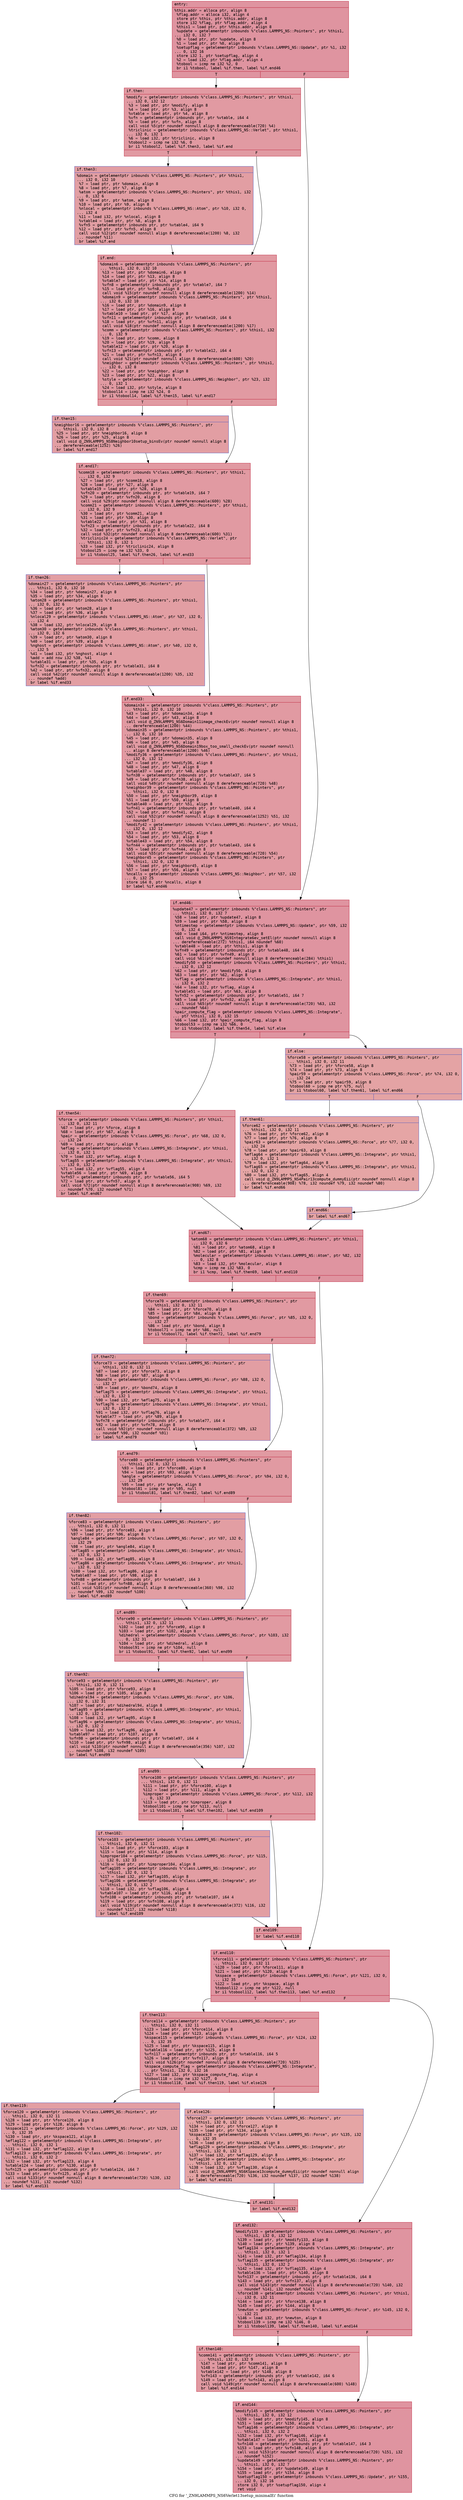 digraph "CFG for '_ZN9LAMMPS_NS6Verlet13setup_minimalEi' function" {
	label="CFG for '_ZN9LAMMPS_NS6Verlet13setup_minimalEi' function";

	Node0x55f561286070 [shape=record,color="#b70d28ff", style=filled, fillcolor="#b70d2870" fontname="Courier",label="{entry:\l|  %this.addr = alloca ptr, align 8\l  %flag.addr = alloca i32, align 4\l  store ptr %this, ptr %this.addr, align 8\l  store i32 %flag, ptr %flag.addr, align 4\l  %this1 = load ptr, ptr %this.addr, align 8\l  %update = getelementptr inbounds %\"class.LAMMPS_NS::Pointers\", ptr %this1,\l... i32 0, i32 7\l  %0 = load ptr, ptr %update, align 8\l  %1 = load ptr, ptr %0, align 8\l  %setupflag = getelementptr inbounds %\"class.LAMMPS_NS::Update\", ptr %1, i32\l... 0, i32 16\l  store i32 1, ptr %setupflag, align 4\l  %2 = load i32, ptr %flag.addr, align 4\l  %tobool = icmp ne i32 %2, 0\l  br i1 %tobool, label %if.then, label %if.end46\l|{<s0>T|<s1>F}}"];
	Node0x55f561286070:s0 -> Node0x55f561286460[tooltip="entry -> if.then\nProbability 62.50%" ];
	Node0x55f561286070:s1 -> Node0x55f5612864d0[tooltip="entry -> if.end46\nProbability 37.50%" ];
	Node0x55f561286460 [shape=record,color="#b70d28ff", style=filled, fillcolor="#bb1b2c70" fontname="Courier",label="{if.then:\l|  %modify = getelementptr inbounds %\"class.LAMMPS_NS::Pointers\", ptr %this1,\l... i32 0, i32 12\l  %3 = load ptr, ptr %modify, align 8\l  %4 = load ptr, ptr %3, align 8\l  %vtable = load ptr, ptr %4, align 8\l  %vfn = getelementptr inbounds ptr, ptr %vtable, i64 4\l  %5 = load ptr, ptr %vfn, align 8\l  call void %5(ptr noundef nonnull align 8 dereferenceable(720) %4)\l  %triclinic = getelementptr inbounds %\"class.LAMMPS_NS::Verlet\", ptr %this1,\l... i32 0, i32 1\l  %6 = load i32, ptr %triclinic, align 8\l  %tobool2 = icmp ne i32 %6, 0\l  br i1 %tobool2, label %if.then3, label %if.end\l|{<s0>T|<s1>F}}"];
	Node0x55f561286460:s0 -> Node0x55f56128a100[tooltip="if.then -> if.then3\nProbability 62.50%" ];
	Node0x55f561286460:s1 -> Node0x55f56128a180[tooltip="if.then -> if.end\nProbability 37.50%" ];
	Node0x55f56128a100 [shape=record,color="#3d50c3ff", style=filled, fillcolor="#be242e70" fontname="Courier",label="{if.then3:\l|  %domain = getelementptr inbounds %\"class.LAMMPS_NS::Pointers\", ptr %this1,\l... i32 0, i32 10\l  %7 = load ptr, ptr %domain, align 8\l  %8 = load ptr, ptr %7, align 8\l  %atom = getelementptr inbounds %\"class.LAMMPS_NS::Pointers\", ptr %this1, i32\l... 0, i32 6\l  %9 = load ptr, ptr %atom, align 8\l  %10 = load ptr, ptr %9, align 8\l  %nlocal = getelementptr inbounds %\"class.LAMMPS_NS::Atom\", ptr %10, i32 0,\l... i32 4\l  %11 = load i32, ptr %nlocal, align 8\l  %vtable4 = load ptr, ptr %8, align 8\l  %vfn5 = getelementptr inbounds ptr, ptr %vtable4, i64 9\l  %12 = load ptr, ptr %vfn5, align 8\l  call void %12(ptr noundef nonnull align 8 dereferenceable(1200) %8, i32\l... noundef %11)\l  br label %if.end\l}"];
	Node0x55f56128a100 -> Node0x55f56128a180[tooltip="if.then3 -> if.end\nProbability 100.00%" ];
	Node0x55f56128a180 [shape=record,color="#b70d28ff", style=filled, fillcolor="#bb1b2c70" fontname="Courier",label="{if.end:\l|  %domain6 = getelementptr inbounds %\"class.LAMMPS_NS::Pointers\", ptr\l... %this1, i32 0, i32 10\l  %13 = load ptr, ptr %domain6, align 8\l  %14 = load ptr, ptr %13, align 8\l  %vtable7 = load ptr, ptr %14, align 8\l  %vfn8 = getelementptr inbounds ptr, ptr %vtable7, i64 7\l  %15 = load ptr, ptr %vfn8, align 8\l  call void %15(ptr noundef nonnull align 8 dereferenceable(1200) %14)\l  %domain9 = getelementptr inbounds %\"class.LAMMPS_NS::Pointers\", ptr %this1,\l... i32 0, i32 10\l  %16 = load ptr, ptr %domain9, align 8\l  %17 = load ptr, ptr %16, align 8\l  %vtable10 = load ptr, ptr %17, align 8\l  %vfn11 = getelementptr inbounds ptr, ptr %vtable10, i64 6\l  %18 = load ptr, ptr %vfn11, align 8\l  call void %18(ptr noundef nonnull align 8 dereferenceable(1200) %17)\l  %comm = getelementptr inbounds %\"class.LAMMPS_NS::Pointers\", ptr %this1, i32\l... 0, i32 9\l  %19 = load ptr, ptr %comm, align 8\l  %20 = load ptr, ptr %19, align 8\l  %vtable12 = load ptr, ptr %20, align 8\l  %vfn13 = getelementptr inbounds ptr, ptr %vtable12, i64 4\l  %21 = load ptr, ptr %vfn13, align 8\l  call void %21(ptr noundef nonnull align 8 dereferenceable(600) %20)\l  %neighbor = getelementptr inbounds %\"class.LAMMPS_NS::Pointers\", ptr %this1,\l... i32 0, i32 8\l  %22 = load ptr, ptr %neighbor, align 8\l  %23 = load ptr, ptr %22, align 8\l  %style = getelementptr inbounds %\"class.LAMMPS_NS::Neighbor\", ptr %23, i32\l... 0, i32 1\l  %24 = load i32, ptr %style, align 8\l  %tobool14 = icmp ne i32 %24, 0\l  br i1 %tobool14, label %if.then15, label %if.end17\l|{<s0>T|<s1>F}}"];
	Node0x55f56128a180:s0 -> Node0x55f56128bef0[tooltip="if.end -> if.then15\nProbability 62.50%" ];
	Node0x55f56128a180:s1 -> Node0x55f56128bf70[tooltip="if.end -> if.end17\nProbability 37.50%" ];
	Node0x55f56128bef0 [shape=record,color="#3d50c3ff", style=filled, fillcolor="#be242e70" fontname="Courier",label="{if.then15:\l|  %neighbor16 = getelementptr inbounds %\"class.LAMMPS_NS::Pointers\", ptr\l... %this1, i32 0, i32 8\l  %25 = load ptr, ptr %neighbor16, align 8\l  %26 = load ptr, ptr %25, align 8\l  call void @_ZN9LAMMPS_NS8Neighbor10setup_binsEv(ptr noundef nonnull align 8\l... dereferenceable(1252) %26)\l  br label %if.end17\l}"];
	Node0x55f56128bef0 -> Node0x55f56128bf70[tooltip="if.then15 -> if.end17\nProbability 100.00%" ];
	Node0x55f56128bf70 [shape=record,color="#b70d28ff", style=filled, fillcolor="#bb1b2c70" fontname="Courier",label="{if.end17:\l|  %comm18 = getelementptr inbounds %\"class.LAMMPS_NS::Pointers\", ptr %this1,\l... i32 0, i32 9\l  %27 = load ptr, ptr %comm18, align 8\l  %28 = load ptr, ptr %27, align 8\l  %vtable19 = load ptr, ptr %28, align 8\l  %vfn20 = getelementptr inbounds ptr, ptr %vtable19, i64 7\l  %29 = load ptr, ptr %vfn20, align 8\l  call void %29(ptr noundef nonnull align 8 dereferenceable(600) %28)\l  %comm21 = getelementptr inbounds %\"class.LAMMPS_NS::Pointers\", ptr %this1,\l... i32 0, i32 9\l  %30 = load ptr, ptr %comm21, align 8\l  %31 = load ptr, ptr %30, align 8\l  %vtable22 = load ptr, ptr %31, align 8\l  %vfn23 = getelementptr inbounds ptr, ptr %vtable22, i64 8\l  %32 = load ptr, ptr %vfn23, align 8\l  call void %32(ptr noundef nonnull align 8 dereferenceable(600) %31)\l  %triclinic24 = getelementptr inbounds %\"class.LAMMPS_NS::Verlet\", ptr\l... %this1, i32 0, i32 1\l  %33 = load i32, ptr %triclinic24, align 8\l  %tobool25 = icmp ne i32 %33, 0\l  br i1 %tobool25, label %if.then26, label %if.end33\l|{<s0>T|<s1>F}}"];
	Node0x55f56128bf70:s0 -> Node0x55f56128cfc0[tooltip="if.end17 -> if.then26\nProbability 62.50%" ];
	Node0x55f56128bf70:s1 -> Node0x55f56128d040[tooltip="if.end17 -> if.end33\nProbability 37.50%" ];
	Node0x55f56128cfc0 [shape=record,color="#3d50c3ff", style=filled, fillcolor="#be242e70" fontname="Courier",label="{if.then26:\l|  %domain27 = getelementptr inbounds %\"class.LAMMPS_NS::Pointers\", ptr\l... %this1, i32 0, i32 10\l  %34 = load ptr, ptr %domain27, align 8\l  %35 = load ptr, ptr %34, align 8\l  %atom28 = getelementptr inbounds %\"class.LAMMPS_NS::Pointers\", ptr %this1,\l... i32 0, i32 6\l  %36 = load ptr, ptr %atom28, align 8\l  %37 = load ptr, ptr %36, align 8\l  %nlocal29 = getelementptr inbounds %\"class.LAMMPS_NS::Atom\", ptr %37, i32 0,\l... i32 4\l  %38 = load i32, ptr %nlocal29, align 8\l  %atom30 = getelementptr inbounds %\"class.LAMMPS_NS::Pointers\", ptr %this1,\l... i32 0, i32 6\l  %39 = load ptr, ptr %atom30, align 8\l  %40 = load ptr, ptr %39, align 8\l  %nghost = getelementptr inbounds %\"class.LAMMPS_NS::Atom\", ptr %40, i32 0,\l... i32 5\l  %41 = load i32, ptr %nghost, align 4\l  %add = add nsw i32 %38, %41\l  %vtable31 = load ptr, ptr %35, align 8\l  %vfn32 = getelementptr inbounds ptr, ptr %vtable31, i64 8\l  %42 = load ptr, ptr %vfn32, align 8\l  call void %42(ptr noundef nonnull align 8 dereferenceable(1200) %35, i32\l... noundef %add)\l  br label %if.end33\l}"];
	Node0x55f56128cfc0 -> Node0x55f56128d040[tooltip="if.then26 -> if.end33\nProbability 100.00%" ];
	Node0x55f56128d040 [shape=record,color="#b70d28ff", style=filled, fillcolor="#bb1b2c70" fontname="Courier",label="{if.end33:\l|  %domain34 = getelementptr inbounds %\"class.LAMMPS_NS::Pointers\", ptr\l... %this1, i32 0, i32 10\l  %43 = load ptr, ptr %domain34, align 8\l  %44 = load ptr, ptr %43, align 8\l  call void @_ZN9LAMMPS_NS6Domain11image_checkEv(ptr noundef nonnull align 8\l... dereferenceable(1200) %44)\l  %domain35 = getelementptr inbounds %\"class.LAMMPS_NS::Pointers\", ptr %this1,\l... i32 0, i32 10\l  %45 = load ptr, ptr %domain35, align 8\l  %46 = load ptr, ptr %45, align 8\l  call void @_ZN9LAMMPS_NS6Domain19box_too_small_checkEv(ptr noundef nonnull\l... align 8 dereferenceable(1200) %46)\l  %modify36 = getelementptr inbounds %\"class.LAMMPS_NS::Pointers\", ptr %this1,\l... i32 0, i32 12\l  %47 = load ptr, ptr %modify36, align 8\l  %48 = load ptr, ptr %47, align 8\l  %vtable37 = load ptr, ptr %48, align 8\l  %vfn38 = getelementptr inbounds ptr, ptr %vtable37, i64 5\l  %49 = load ptr, ptr %vfn38, align 8\l  call void %49(ptr noundef nonnull align 8 dereferenceable(720) %48)\l  %neighbor39 = getelementptr inbounds %\"class.LAMMPS_NS::Pointers\", ptr\l... %this1, i32 0, i32 8\l  %50 = load ptr, ptr %neighbor39, align 8\l  %51 = load ptr, ptr %50, align 8\l  %vtable40 = load ptr, ptr %51, align 8\l  %vfn41 = getelementptr inbounds ptr, ptr %vtable40, i64 4\l  %52 = load ptr, ptr %vfn41, align 8\l  call void %52(ptr noundef nonnull align 8 dereferenceable(1252) %51, i32\l... noundef 1)\l  %modify42 = getelementptr inbounds %\"class.LAMMPS_NS::Pointers\", ptr %this1,\l... i32 0, i32 12\l  %53 = load ptr, ptr %modify42, align 8\l  %54 = load ptr, ptr %53, align 8\l  %vtable43 = load ptr, ptr %54, align 8\l  %vfn44 = getelementptr inbounds ptr, ptr %vtable43, i64 6\l  %55 = load ptr, ptr %vfn44, align 8\l  call void %55(ptr noundef nonnull align 8 dereferenceable(720) %54)\l  %neighbor45 = getelementptr inbounds %\"class.LAMMPS_NS::Pointers\", ptr\l... %this1, i32 0, i32 8\l  %56 = load ptr, ptr %neighbor45, align 8\l  %57 = load ptr, ptr %56, align 8\l  %ncalls = getelementptr inbounds %\"class.LAMMPS_NS::Neighbor\", ptr %57, i32\l... 0, i32 25\l  store i64 0, ptr %ncalls, align 8\l  br label %if.end46\l}"];
	Node0x55f56128d040 -> Node0x55f5612864d0[tooltip="if.end33 -> if.end46\nProbability 100.00%" ];
	Node0x55f5612864d0 [shape=record,color="#b70d28ff", style=filled, fillcolor="#b70d2870" fontname="Courier",label="{if.end46:\l|  %update47 = getelementptr inbounds %\"class.LAMMPS_NS::Pointers\", ptr\l... %this1, i32 0, i32 7\l  %58 = load ptr, ptr %update47, align 8\l  %59 = load ptr, ptr %58, align 8\l  %ntimestep = getelementptr inbounds %\"class.LAMMPS_NS::Update\", ptr %59, i32\l... 0, i32 4\l  %60 = load i64, ptr %ntimestep, align 8\l  call void @_ZN9LAMMPS_NS9Integrate6ev_setEl(ptr noundef nonnull align 8\l... dereferenceable(272) %this1, i64 noundef %60)\l  %vtable48 = load ptr, ptr %this1, align 8\l  %vfn49 = getelementptr inbounds ptr, ptr %vtable48, i64 6\l  %61 = load ptr, ptr %vfn49, align 8\l  call void %61(ptr noundef nonnull align 8 dereferenceable(284) %this1)\l  %modify50 = getelementptr inbounds %\"class.LAMMPS_NS::Pointers\", ptr %this1,\l... i32 0, i32 12\l  %62 = load ptr, ptr %modify50, align 8\l  %63 = load ptr, ptr %62, align 8\l  %vflag = getelementptr inbounds %\"class.LAMMPS_NS::Integrate\", ptr %this1,\l... i32 0, i32 2\l  %64 = load i32, ptr %vflag, align 4\l  %vtable51 = load ptr, ptr %63, align 8\l  %vfn52 = getelementptr inbounds ptr, ptr %vtable51, i64 7\l  %65 = load ptr, ptr %vfn52, align 8\l  call void %65(ptr noundef nonnull align 8 dereferenceable(720) %63, i32\l... noundef %64)\l  %pair_compute_flag = getelementptr inbounds %\"class.LAMMPS_NS::Integrate\",\l... ptr %this1, i32 0, i32 15\l  %66 = load i32, ptr %pair_compute_flag, align 8\l  %tobool53 = icmp ne i32 %66, 0\l  br i1 %tobool53, label %if.then54, label %if.else\l|{<s0>T|<s1>F}}"];
	Node0x55f5612864d0:s0 -> Node0x55f5612913d0[tooltip="if.end46 -> if.then54\nProbability 62.50%" ];
	Node0x55f5612864d0:s1 -> Node0x55f561291420[tooltip="if.end46 -> if.else\nProbability 37.50%" ];
	Node0x55f5612913d0 [shape=record,color="#b70d28ff", style=filled, fillcolor="#bb1b2c70" fontname="Courier",label="{if.then54:\l|  %force = getelementptr inbounds %\"class.LAMMPS_NS::Pointers\", ptr %this1,\l... i32 0, i32 11\l  %67 = load ptr, ptr %force, align 8\l  %68 = load ptr, ptr %67, align 8\l  %pair = getelementptr inbounds %\"class.LAMMPS_NS::Force\", ptr %68, i32 0,\l... i32 24\l  %69 = load ptr, ptr %pair, align 8\l  %eflag = getelementptr inbounds %\"class.LAMMPS_NS::Integrate\", ptr %this1,\l... i32 0, i32 1\l  %70 = load i32, ptr %eflag, align 8\l  %vflag55 = getelementptr inbounds %\"class.LAMMPS_NS::Integrate\", ptr %this1,\l... i32 0, i32 2\l  %71 = load i32, ptr %vflag55, align 4\l  %vtable56 = load ptr, ptr %69, align 8\l  %vfn57 = getelementptr inbounds ptr, ptr %vtable56, i64 5\l  %72 = load ptr, ptr %vfn57, align 8\l  call void %72(ptr noundef nonnull align 8 dereferenceable(908) %69, i32\l... noundef %70, i32 noundef %71)\l  br label %if.end67\l}"];
	Node0x55f5612913d0 -> Node0x55f561291d80[tooltip="if.then54 -> if.end67\nProbability 100.00%" ];
	Node0x55f561291420 [shape=record,color="#3d50c3ff", style=filled, fillcolor="#c32e3170" fontname="Courier",label="{if.else:\l|  %force58 = getelementptr inbounds %\"class.LAMMPS_NS::Pointers\", ptr\l... %this1, i32 0, i32 11\l  %73 = load ptr, ptr %force58, align 8\l  %74 = load ptr, ptr %73, align 8\l  %pair59 = getelementptr inbounds %\"class.LAMMPS_NS::Force\", ptr %74, i32 0,\l... i32 24\l  %75 = load ptr, ptr %pair59, align 8\l  %tobool60 = icmp ne ptr %75, null\l  br i1 %tobool60, label %if.then61, label %if.end66\l|{<s0>T|<s1>F}}"];
	Node0x55f561291420:s0 -> Node0x55f561292200[tooltip="if.else -> if.then61\nProbability 62.50%" ];
	Node0x55f561291420:s1 -> Node0x55f561292280[tooltip="if.else -> if.end66\nProbability 37.50%" ];
	Node0x55f561292200 [shape=record,color="#3d50c3ff", style=filled, fillcolor="#c5333470" fontname="Courier",label="{if.then61:\l|  %force62 = getelementptr inbounds %\"class.LAMMPS_NS::Pointers\", ptr\l... %this1, i32 0, i32 11\l  %76 = load ptr, ptr %force62, align 8\l  %77 = load ptr, ptr %76, align 8\l  %pair63 = getelementptr inbounds %\"class.LAMMPS_NS::Force\", ptr %77, i32 0,\l... i32 24\l  %78 = load ptr, ptr %pair63, align 8\l  %eflag64 = getelementptr inbounds %\"class.LAMMPS_NS::Integrate\", ptr %this1,\l... i32 0, i32 1\l  %79 = load i32, ptr %eflag64, align 8\l  %vflag65 = getelementptr inbounds %\"class.LAMMPS_NS::Integrate\", ptr %this1,\l... i32 0, i32 2\l  %80 = load i32, ptr %vflag65, align 4\l  call void @_ZN9LAMMPS_NS4Pair13compute_dummyEii(ptr noundef nonnull align 8\l... dereferenceable(908) %78, i32 noundef %79, i32 noundef %80)\l  br label %if.end66\l}"];
	Node0x55f561292200 -> Node0x55f561292280[tooltip="if.then61 -> if.end66\nProbability 100.00%" ];
	Node0x55f561292280 [shape=record,color="#3d50c3ff", style=filled, fillcolor="#c32e3170" fontname="Courier",label="{if.end66:\l|  br label %if.end67\l}"];
	Node0x55f561292280 -> Node0x55f561291d80[tooltip="if.end66 -> if.end67\nProbability 100.00%" ];
	Node0x55f561291d80 [shape=record,color="#b70d28ff", style=filled, fillcolor="#b70d2870" fontname="Courier",label="{if.end67:\l|  %atom68 = getelementptr inbounds %\"class.LAMMPS_NS::Pointers\", ptr %this1,\l... i32 0, i32 6\l  %81 = load ptr, ptr %atom68, align 8\l  %82 = load ptr, ptr %81, align 8\l  %molecular = getelementptr inbounds %\"class.LAMMPS_NS::Atom\", ptr %82, i32\l... 0, i32 8\l  %83 = load i32, ptr %molecular, align 8\l  %cmp = icmp ne i32 %83, 0\l  br i1 %cmp, label %if.then69, label %if.end110\l|{<s0>T|<s1>F}}"];
	Node0x55f561291d80:s0 -> Node0x55f56128d810[tooltip="if.end67 -> if.then69\nProbability 62.50%" ];
	Node0x55f561291d80:s1 -> Node0x55f561293660[tooltip="if.end67 -> if.end110\nProbability 37.50%" ];
	Node0x55f56128d810 [shape=record,color="#b70d28ff", style=filled, fillcolor="#bb1b2c70" fontname="Courier",label="{if.then69:\l|  %force70 = getelementptr inbounds %\"class.LAMMPS_NS::Pointers\", ptr\l... %this1, i32 0, i32 11\l  %84 = load ptr, ptr %force70, align 8\l  %85 = load ptr, ptr %84, align 8\l  %bond = getelementptr inbounds %\"class.LAMMPS_NS::Force\", ptr %85, i32 0,\l... i32 27\l  %86 = load ptr, ptr %bond, align 8\l  %tobool71 = icmp ne ptr %86, null\l  br i1 %tobool71, label %if.then72, label %if.end79\l|{<s0>T|<s1>F}}"];
	Node0x55f56128d810:s0 -> Node0x55f561293b70[tooltip="if.then69 -> if.then72\nProbability 62.50%" ];
	Node0x55f56128d810:s1 -> Node0x55f561293bf0[tooltip="if.then69 -> if.end79\nProbability 37.50%" ];
	Node0x55f561293b70 [shape=record,color="#3d50c3ff", style=filled, fillcolor="#be242e70" fontname="Courier",label="{if.then72:\l|  %force73 = getelementptr inbounds %\"class.LAMMPS_NS::Pointers\", ptr\l... %this1, i32 0, i32 11\l  %87 = load ptr, ptr %force73, align 8\l  %88 = load ptr, ptr %87, align 8\l  %bond74 = getelementptr inbounds %\"class.LAMMPS_NS::Force\", ptr %88, i32 0,\l... i32 27\l  %89 = load ptr, ptr %bond74, align 8\l  %eflag75 = getelementptr inbounds %\"class.LAMMPS_NS::Integrate\", ptr %this1,\l... i32 0, i32 1\l  %90 = load i32, ptr %eflag75, align 8\l  %vflag76 = getelementptr inbounds %\"class.LAMMPS_NS::Integrate\", ptr %this1,\l... i32 0, i32 2\l  %91 = load i32, ptr %vflag76, align 4\l  %vtable77 = load ptr, ptr %89, align 8\l  %vfn78 = getelementptr inbounds ptr, ptr %vtable77, i64 4\l  %92 = load ptr, ptr %vfn78, align 8\l  call void %92(ptr noundef nonnull align 8 dereferenceable(372) %89, i32\l... noundef %90, i32 noundef %91)\l  br label %if.end79\l}"];
	Node0x55f561293b70 -> Node0x55f561293bf0[tooltip="if.then72 -> if.end79\nProbability 100.00%" ];
	Node0x55f561293bf0 [shape=record,color="#b70d28ff", style=filled, fillcolor="#bb1b2c70" fontname="Courier",label="{if.end79:\l|  %force80 = getelementptr inbounds %\"class.LAMMPS_NS::Pointers\", ptr\l... %this1, i32 0, i32 11\l  %93 = load ptr, ptr %force80, align 8\l  %94 = load ptr, ptr %93, align 8\l  %angle = getelementptr inbounds %\"class.LAMMPS_NS::Force\", ptr %94, i32 0,\l... i32 29\l  %95 = load ptr, ptr %angle, align 8\l  %tobool81 = icmp ne ptr %95, null\l  br i1 %tobool81, label %if.then82, label %if.end89\l|{<s0>T|<s1>F}}"];
	Node0x55f561293bf0:s0 -> Node0x55f56128eb00[tooltip="if.end79 -> if.then82\nProbability 62.50%" ];
	Node0x55f561293bf0:s1 -> Node0x55f56128eb80[tooltip="if.end79 -> if.end89\nProbability 37.50%" ];
	Node0x55f56128eb00 [shape=record,color="#3d50c3ff", style=filled, fillcolor="#be242e70" fontname="Courier",label="{if.then82:\l|  %force83 = getelementptr inbounds %\"class.LAMMPS_NS::Pointers\", ptr\l... %this1, i32 0, i32 11\l  %96 = load ptr, ptr %force83, align 8\l  %97 = load ptr, ptr %96, align 8\l  %angle84 = getelementptr inbounds %\"class.LAMMPS_NS::Force\", ptr %97, i32 0,\l... i32 29\l  %98 = load ptr, ptr %angle84, align 8\l  %eflag85 = getelementptr inbounds %\"class.LAMMPS_NS::Integrate\", ptr %this1,\l... i32 0, i32 1\l  %99 = load i32, ptr %eflag85, align 8\l  %vflag86 = getelementptr inbounds %\"class.LAMMPS_NS::Integrate\", ptr %this1,\l... i32 0, i32 2\l  %100 = load i32, ptr %vflag86, align 4\l  %vtable87 = load ptr, ptr %98, align 8\l  %vfn88 = getelementptr inbounds ptr, ptr %vtable87, i64 3\l  %101 = load ptr, ptr %vfn88, align 8\l  call void %101(ptr noundef nonnull align 8 dereferenceable(360) %98, i32\l... noundef %99, i32 noundef %100)\l  br label %if.end89\l}"];
	Node0x55f56128eb00 -> Node0x55f56128eb80[tooltip="if.then82 -> if.end89\nProbability 100.00%" ];
	Node0x55f56128eb80 [shape=record,color="#b70d28ff", style=filled, fillcolor="#bb1b2c70" fontname="Courier",label="{if.end89:\l|  %force90 = getelementptr inbounds %\"class.LAMMPS_NS::Pointers\", ptr\l... %this1, i32 0, i32 11\l  %102 = load ptr, ptr %force90, align 8\l  %103 = load ptr, ptr %102, align 8\l  %dihedral = getelementptr inbounds %\"class.LAMMPS_NS::Force\", ptr %103, i32\l... 0, i32 31\l  %104 = load ptr, ptr %dihedral, align 8\l  %tobool91 = icmp ne ptr %104, null\l  br i1 %tobool91, label %if.then92, label %if.end99\l|{<s0>T|<s1>F}}"];
	Node0x55f56128eb80:s0 -> Node0x55f561296220[tooltip="if.end89 -> if.then92\nProbability 62.50%" ];
	Node0x55f56128eb80:s1 -> Node0x55f5612962a0[tooltip="if.end89 -> if.end99\nProbability 37.50%" ];
	Node0x55f561296220 [shape=record,color="#3d50c3ff", style=filled, fillcolor="#be242e70" fontname="Courier",label="{if.then92:\l|  %force93 = getelementptr inbounds %\"class.LAMMPS_NS::Pointers\", ptr\l... %this1, i32 0, i32 11\l  %105 = load ptr, ptr %force93, align 8\l  %106 = load ptr, ptr %105, align 8\l  %dihedral94 = getelementptr inbounds %\"class.LAMMPS_NS::Force\", ptr %106,\l... i32 0, i32 31\l  %107 = load ptr, ptr %dihedral94, align 8\l  %eflag95 = getelementptr inbounds %\"class.LAMMPS_NS::Integrate\", ptr %this1,\l... i32 0, i32 1\l  %108 = load i32, ptr %eflag95, align 8\l  %vflag96 = getelementptr inbounds %\"class.LAMMPS_NS::Integrate\", ptr %this1,\l... i32 0, i32 2\l  %109 = load i32, ptr %vflag96, align 4\l  %vtable97 = load ptr, ptr %107, align 8\l  %vfn98 = getelementptr inbounds ptr, ptr %vtable97, i64 4\l  %110 = load ptr, ptr %vfn98, align 8\l  call void %110(ptr noundef nonnull align 8 dereferenceable(356) %107, i32\l... noundef %108, i32 noundef %109)\l  br label %if.end99\l}"];
	Node0x55f561296220 -> Node0x55f5612962a0[tooltip="if.then92 -> if.end99\nProbability 100.00%" ];
	Node0x55f5612962a0 [shape=record,color="#b70d28ff", style=filled, fillcolor="#bb1b2c70" fontname="Courier",label="{if.end99:\l|  %force100 = getelementptr inbounds %\"class.LAMMPS_NS::Pointers\", ptr\l... %this1, i32 0, i32 11\l  %111 = load ptr, ptr %force100, align 8\l  %112 = load ptr, ptr %111, align 8\l  %improper = getelementptr inbounds %\"class.LAMMPS_NS::Force\", ptr %112, i32\l... 0, i32 33\l  %113 = load ptr, ptr %improper, align 8\l  %tobool101 = icmp ne ptr %113, null\l  br i1 %tobool101, label %if.then102, label %if.end109\l|{<s0>T|<s1>F}}"];
	Node0x55f5612962a0:s0 -> Node0x55f5612971b0[tooltip="if.end99 -> if.then102\nProbability 62.50%" ];
	Node0x55f5612962a0:s1 -> Node0x55f561297230[tooltip="if.end99 -> if.end109\nProbability 37.50%" ];
	Node0x55f5612971b0 [shape=record,color="#3d50c3ff", style=filled, fillcolor="#be242e70" fontname="Courier",label="{if.then102:\l|  %force103 = getelementptr inbounds %\"class.LAMMPS_NS::Pointers\", ptr\l... %this1, i32 0, i32 11\l  %114 = load ptr, ptr %force103, align 8\l  %115 = load ptr, ptr %114, align 8\l  %improper104 = getelementptr inbounds %\"class.LAMMPS_NS::Force\", ptr %115,\l... i32 0, i32 33\l  %116 = load ptr, ptr %improper104, align 8\l  %eflag105 = getelementptr inbounds %\"class.LAMMPS_NS::Integrate\", ptr\l... %this1, i32 0, i32 1\l  %117 = load i32, ptr %eflag105, align 8\l  %vflag106 = getelementptr inbounds %\"class.LAMMPS_NS::Integrate\", ptr\l... %this1, i32 0, i32 2\l  %118 = load i32, ptr %vflag106, align 4\l  %vtable107 = load ptr, ptr %116, align 8\l  %vfn108 = getelementptr inbounds ptr, ptr %vtable107, i64 4\l  %119 = load ptr, ptr %vfn108, align 8\l  call void %119(ptr noundef nonnull align 8 dereferenceable(372) %116, i32\l... noundef %117, i32 noundef %118)\l  br label %if.end109\l}"];
	Node0x55f5612971b0 -> Node0x55f561297230[tooltip="if.then102 -> if.end109\nProbability 100.00%" ];
	Node0x55f561297230 [shape=record,color="#b70d28ff", style=filled, fillcolor="#bb1b2c70" fontname="Courier",label="{if.end109:\l|  br label %if.end110\l}"];
	Node0x55f561297230 -> Node0x55f561293660[tooltip="if.end109 -> if.end110\nProbability 100.00%" ];
	Node0x55f561293660 [shape=record,color="#b70d28ff", style=filled, fillcolor="#b70d2870" fontname="Courier",label="{if.end110:\l|  %force111 = getelementptr inbounds %\"class.LAMMPS_NS::Pointers\", ptr\l... %this1, i32 0, i32 11\l  %120 = load ptr, ptr %force111, align 8\l  %121 = load ptr, ptr %120, align 8\l  %kspace = getelementptr inbounds %\"class.LAMMPS_NS::Force\", ptr %121, i32 0,\l... i32 35\l  %122 = load ptr, ptr %kspace, align 8\l  %tobool112 = icmp ne ptr %122, null\l  br i1 %tobool112, label %if.then113, label %if.end132\l|{<s0>T|<s1>F}}"];
	Node0x55f561293660:s0 -> Node0x55f561298190[tooltip="if.end110 -> if.then113\nProbability 62.50%" ];
	Node0x55f561293660:s1 -> Node0x55f561298210[tooltip="if.end110 -> if.end132\nProbability 37.50%" ];
	Node0x55f561298190 [shape=record,color="#b70d28ff", style=filled, fillcolor="#bb1b2c70" fontname="Courier",label="{if.then113:\l|  %force114 = getelementptr inbounds %\"class.LAMMPS_NS::Pointers\", ptr\l... %this1, i32 0, i32 11\l  %123 = load ptr, ptr %force114, align 8\l  %124 = load ptr, ptr %123, align 8\l  %kspace115 = getelementptr inbounds %\"class.LAMMPS_NS::Force\", ptr %124, i32\l... 0, i32 35\l  %125 = load ptr, ptr %kspace115, align 8\l  %vtable116 = load ptr, ptr %125, align 8\l  %vfn117 = getelementptr inbounds ptr, ptr %vtable116, i64 5\l  %126 = load ptr, ptr %vfn117, align 8\l  call void %126(ptr noundef nonnull align 8 dereferenceable(720) %125)\l  %kspace_compute_flag = getelementptr inbounds %\"class.LAMMPS_NS::Integrate\",\l... ptr %this1, i32 0, i32 16\l  %127 = load i32, ptr %kspace_compute_flag, align 4\l  %tobool118 = icmp ne i32 %127, 0\l  br i1 %tobool118, label %if.then119, label %if.else126\l|{<s0>T|<s1>F}}"];
	Node0x55f561298190:s0 -> Node0x55f561298c10[tooltip="if.then113 -> if.then119\nProbability 62.50%" ];
	Node0x55f561298190:s1 -> Node0x55f561298c60[tooltip="if.then113 -> if.else126\nProbability 37.50%" ];
	Node0x55f561298c10 [shape=record,color="#3d50c3ff", style=filled, fillcolor="#be242e70" fontname="Courier",label="{if.then119:\l|  %force120 = getelementptr inbounds %\"class.LAMMPS_NS::Pointers\", ptr\l... %this1, i32 0, i32 11\l  %128 = load ptr, ptr %force120, align 8\l  %129 = load ptr, ptr %128, align 8\l  %kspace121 = getelementptr inbounds %\"class.LAMMPS_NS::Force\", ptr %129, i32\l... 0, i32 35\l  %130 = load ptr, ptr %kspace121, align 8\l  %eflag122 = getelementptr inbounds %\"class.LAMMPS_NS::Integrate\", ptr\l... %this1, i32 0, i32 1\l  %131 = load i32, ptr %eflag122, align 8\l  %vflag123 = getelementptr inbounds %\"class.LAMMPS_NS::Integrate\", ptr\l... %this1, i32 0, i32 2\l  %132 = load i32, ptr %vflag123, align 4\l  %vtable124 = load ptr, ptr %130, align 8\l  %vfn125 = getelementptr inbounds ptr, ptr %vtable124, i64 7\l  %133 = load ptr, ptr %vfn125, align 8\l  call void %133(ptr noundef nonnull align 8 dereferenceable(720) %130, i32\l... noundef %131, i32 noundef %132)\l  br label %if.end131\l}"];
	Node0x55f561298c10 -> Node0x55f561299710[tooltip="if.then119 -> if.end131\nProbability 100.00%" ];
	Node0x55f561298c60 [shape=record,color="#3d50c3ff", style=filled, fillcolor="#c5333470" fontname="Courier",label="{if.else126:\l|  %force127 = getelementptr inbounds %\"class.LAMMPS_NS::Pointers\", ptr\l... %this1, i32 0, i32 11\l  %134 = load ptr, ptr %force127, align 8\l  %135 = load ptr, ptr %134, align 8\l  %kspace128 = getelementptr inbounds %\"class.LAMMPS_NS::Force\", ptr %135, i32\l... 0, i32 35\l  %136 = load ptr, ptr %kspace128, align 8\l  %eflag129 = getelementptr inbounds %\"class.LAMMPS_NS::Integrate\", ptr\l... %this1, i32 0, i32 1\l  %137 = load i32, ptr %eflag129, align 8\l  %vflag130 = getelementptr inbounds %\"class.LAMMPS_NS::Integrate\", ptr\l... %this1, i32 0, i32 2\l  %138 = load i32, ptr %vflag130, align 4\l  call void @_ZN9LAMMPS_NS6KSpace13compute_dummyEii(ptr noundef nonnull align\l... 8 dereferenceable(720) %136, i32 noundef %137, i32 noundef %138)\l  br label %if.end131\l}"];
	Node0x55f561298c60 -> Node0x55f561299710[tooltip="if.else126 -> if.end131\nProbability 100.00%" ];
	Node0x55f561299710 [shape=record,color="#b70d28ff", style=filled, fillcolor="#bb1b2c70" fontname="Courier",label="{if.end131:\l|  br label %if.end132\l}"];
	Node0x55f561299710 -> Node0x55f561298210[tooltip="if.end131 -> if.end132\nProbability 100.00%" ];
	Node0x55f561298210 [shape=record,color="#b70d28ff", style=filled, fillcolor="#b70d2870" fontname="Courier",label="{if.end132:\l|  %modify133 = getelementptr inbounds %\"class.LAMMPS_NS::Pointers\", ptr\l... %this1, i32 0, i32 12\l  %139 = load ptr, ptr %modify133, align 8\l  %140 = load ptr, ptr %139, align 8\l  %eflag134 = getelementptr inbounds %\"class.LAMMPS_NS::Integrate\", ptr\l... %this1, i32 0, i32 1\l  %141 = load i32, ptr %eflag134, align 8\l  %vflag135 = getelementptr inbounds %\"class.LAMMPS_NS::Integrate\", ptr\l... %this1, i32 0, i32 2\l  %142 = load i32, ptr %vflag135, align 4\l  %vtable136 = load ptr, ptr %140, align 8\l  %vfn137 = getelementptr inbounds ptr, ptr %vtable136, i64 8\l  %143 = load ptr, ptr %vfn137, align 8\l  call void %143(ptr noundef nonnull align 8 dereferenceable(720) %140, i32\l... noundef %141, i32 noundef %142)\l  %force138 = getelementptr inbounds %\"class.LAMMPS_NS::Pointers\", ptr %this1,\l... i32 0, i32 11\l  %144 = load ptr, ptr %force138, align 8\l  %145 = load ptr, ptr %144, align 8\l  %newton = getelementptr inbounds %\"class.LAMMPS_NS::Force\", ptr %145, i32 0,\l... i32 21\l  %146 = load i32, ptr %newton, align 8\l  %tobool139 = icmp ne i32 %146, 0\l  br i1 %tobool139, label %if.then140, label %if.end144\l|{<s0>T|<s1>F}}"];
	Node0x55f561298210:s0 -> Node0x55f56129ac00[tooltip="if.end132 -> if.then140\nProbability 62.50%" ];
	Node0x55f561298210:s1 -> Node0x55f56129ac80[tooltip="if.end132 -> if.end144\nProbability 37.50%" ];
	Node0x55f56129ac00 [shape=record,color="#b70d28ff", style=filled, fillcolor="#bb1b2c70" fontname="Courier",label="{if.then140:\l|  %comm141 = getelementptr inbounds %\"class.LAMMPS_NS::Pointers\", ptr\l... %this1, i32 0, i32 9\l  %147 = load ptr, ptr %comm141, align 8\l  %148 = load ptr, ptr %147, align 8\l  %vtable142 = load ptr, ptr %148, align 8\l  %vfn143 = getelementptr inbounds ptr, ptr %vtable142, i64 6\l  %149 = load ptr, ptr %vfn143, align 8\l  call void %149(ptr noundef nonnull align 8 dereferenceable(600) %148)\l  br label %if.end144\l}"];
	Node0x55f56129ac00 -> Node0x55f56129ac80[tooltip="if.then140 -> if.end144\nProbability 100.00%" ];
	Node0x55f56129ac80 [shape=record,color="#b70d28ff", style=filled, fillcolor="#b70d2870" fontname="Courier",label="{if.end144:\l|  %modify145 = getelementptr inbounds %\"class.LAMMPS_NS::Pointers\", ptr\l... %this1, i32 0, i32 12\l  %150 = load ptr, ptr %modify145, align 8\l  %151 = load ptr, ptr %150, align 8\l  %vflag146 = getelementptr inbounds %\"class.LAMMPS_NS::Integrate\", ptr\l... %this1, i32 0, i32 2\l  %152 = load i32, ptr %vflag146, align 4\l  %vtable147 = load ptr, ptr %151, align 8\l  %vfn148 = getelementptr inbounds ptr, ptr %vtable147, i64 3\l  %153 = load ptr, ptr %vfn148, align 8\l  call void %153(ptr noundef nonnull align 8 dereferenceable(720) %151, i32\l... noundef %152)\l  %update149 = getelementptr inbounds %\"class.LAMMPS_NS::Pointers\", ptr\l... %this1, i32 0, i32 7\l  %154 = load ptr, ptr %update149, align 8\l  %155 = load ptr, ptr %154, align 8\l  %setupflag150 = getelementptr inbounds %\"class.LAMMPS_NS::Update\", ptr %155,\l... i32 0, i32 16\l  store i32 0, ptr %setupflag150, align 4\l  ret void\l}"];
}
